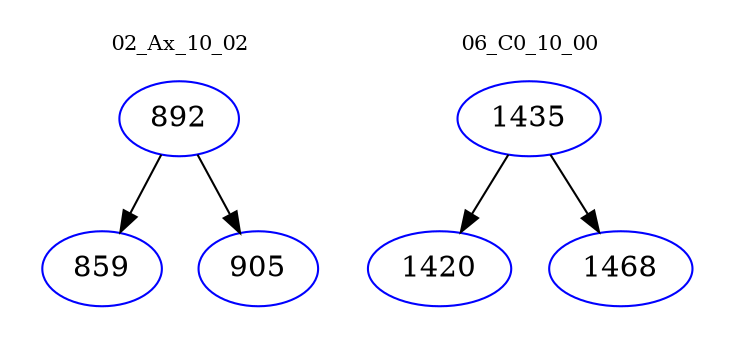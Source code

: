 digraph{
subgraph cluster_0 {
color = white
label = "02_Ax_10_02";
fontsize=10;
T0_892 [label="892", color="blue"]
T0_892 -> T0_859 [color="black"]
T0_859 [label="859", color="blue"]
T0_892 -> T0_905 [color="black"]
T0_905 [label="905", color="blue"]
}
subgraph cluster_1 {
color = white
label = "06_C0_10_00";
fontsize=10;
T1_1435 [label="1435", color="blue"]
T1_1435 -> T1_1420 [color="black"]
T1_1420 [label="1420", color="blue"]
T1_1435 -> T1_1468 [color="black"]
T1_1468 [label="1468", color="blue"]
}
}
